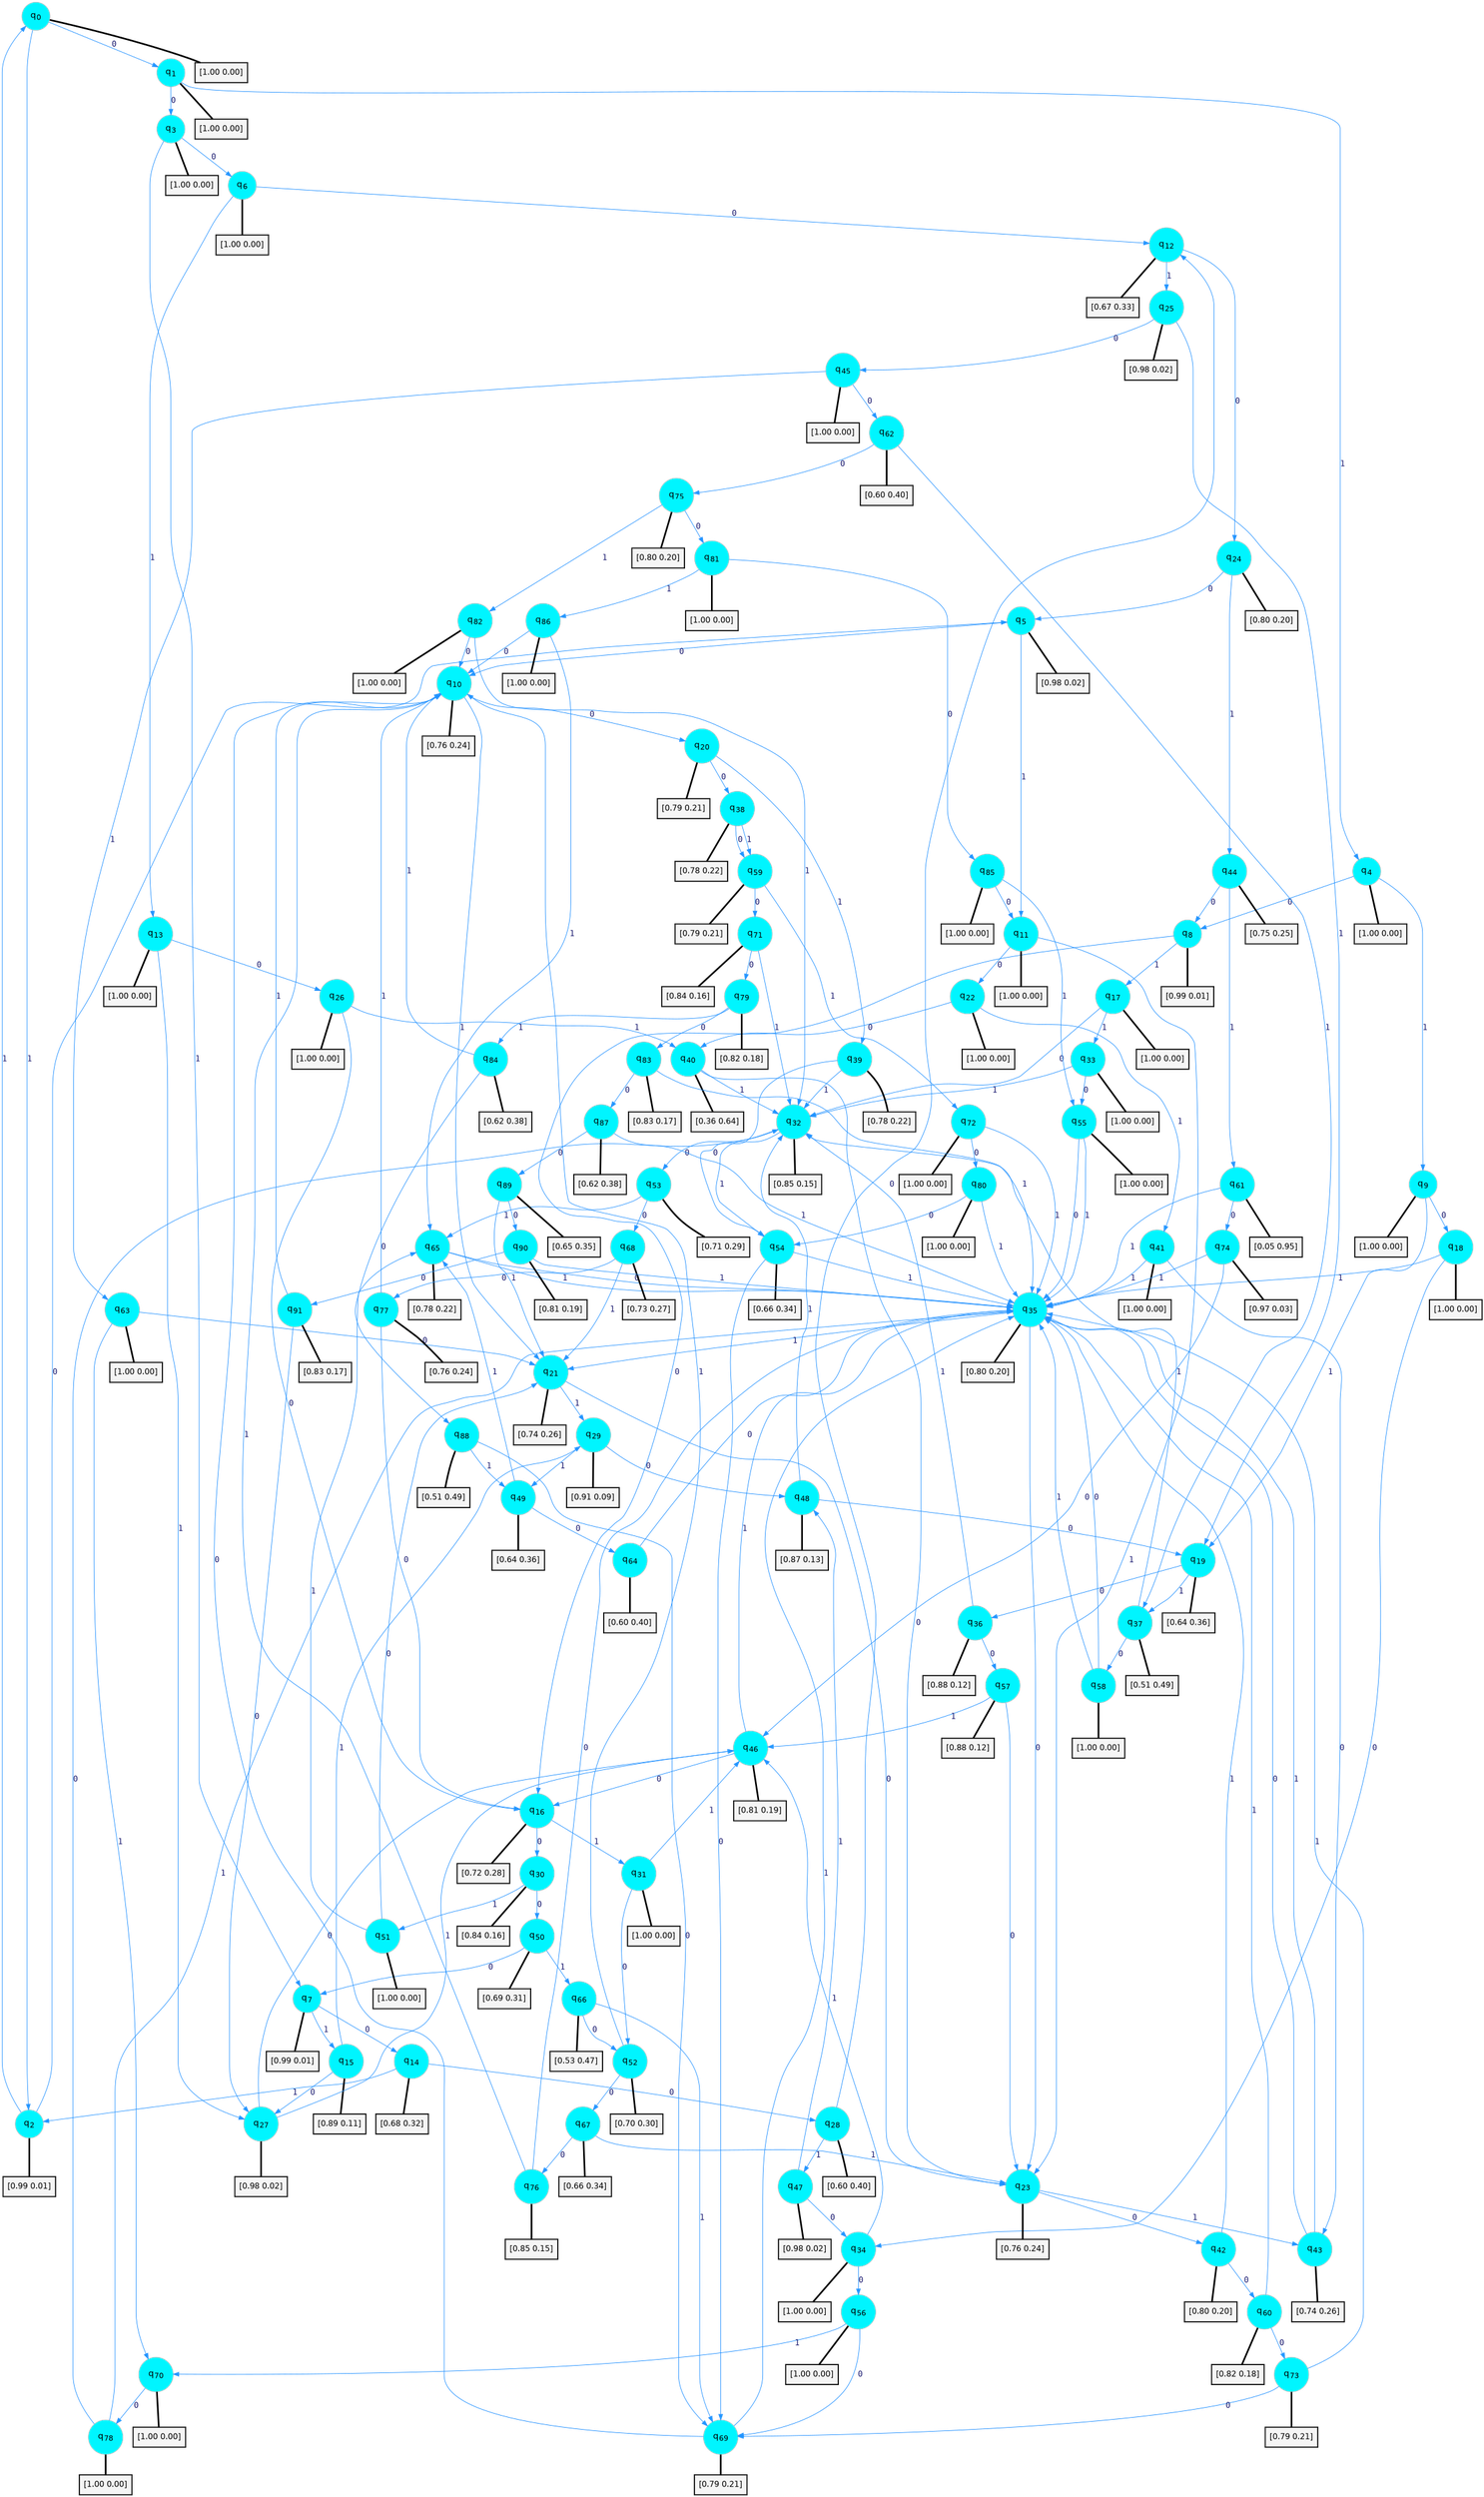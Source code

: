 digraph G {
graph [
bgcolor=transparent, dpi=300, rankdir=TD, size="40,25"];
node [
color=gray, fillcolor=turquoise1, fontcolor=black, fontname=Helvetica, fontsize=16, fontweight=bold, shape=circle, style=filled];
edge [
arrowsize=1, color=dodgerblue1, fontcolor=midnightblue, fontname=courier, fontweight=bold, penwidth=1, style=solid, weight=20];
0[label=<q<SUB>0</SUB>>];
1[label=<q<SUB>1</SUB>>];
2[label=<q<SUB>2</SUB>>];
3[label=<q<SUB>3</SUB>>];
4[label=<q<SUB>4</SUB>>];
5[label=<q<SUB>5</SUB>>];
6[label=<q<SUB>6</SUB>>];
7[label=<q<SUB>7</SUB>>];
8[label=<q<SUB>8</SUB>>];
9[label=<q<SUB>9</SUB>>];
10[label=<q<SUB>10</SUB>>];
11[label=<q<SUB>11</SUB>>];
12[label=<q<SUB>12</SUB>>];
13[label=<q<SUB>13</SUB>>];
14[label=<q<SUB>14</SUB>>];
15[label=<q<SUB>15</SUB>>];
16[label=<q<SUB>16</SUB>>];
17[label=<q<SUB>17</SUB>>];
18[label=<q<SUB>18</SUB>>];
19[label=<q<SUB>19</SUB>>];
20[label=<q<SUB>20</SUB>>];
21[label=<q<SUB>21</SUB>>];
22[label=<q<SUB>22</SUB>>];
23[label=<q<SUB>23</SUB>>];
24[label=<q<SUB>24</SUB>>];
25[label=<q<SUB>25</SUB>>];
26[label=<q<SUB>26</SUB>>];
27[label=<q<SUB>27</SUB>>];
28[label=<q<SUB>28</SUB>>];
29[label=<q<SUB>29</SUB>>];
30[label=<q<SUB>30</SUB>>];
31[label=<q<SUB>31</SUB>>];
32[label=<q<SUB>32</SUB>>];
33[label=<q<SUB>33</SUB>>];
34[label=<q<SUB>34</SUB>>];
35[label=<q<SUB>35</SUB>>];
36[label=<q<SUB>36</SUB>>];
37[label=<q<SUB>37</SUB>>];
38[label=<q<SUB>38</SUB>>];
39[label=<q<SUB>39</SUB>>];
40[label=<q<SUB>40</SUB>>];
41[label=<q<SUB>41</SUB>>];
42[label=<q<SUB>42</SUB>>];
43[label=<q<SUB>43</SUB>>];
44[label=<q<SUB>44</SUB>>];
45[label=<q<SUB>45</SUB>>];
46[label=<q<SUB>46</SUB>>];
47[label=<q<SUB>47</SUB>>];
48[label=<q<SUB>48</SUB>>];
49[label=<q<SUB>49</SUB>>];
50[label=<q<SUB>50</SUB>>];
51[label=<q<SUB>51</SUB>>];
52[label=<q<SUB>52</SUB>>];
53[label=<q<SUB>53</SUB>>];
54[label=<q<SUB>54</SUB>>];
55[label=<q<SUB>55</SUB>>];
56[label=<q<SUB>56</SUB>>];
57[label=<q<SUB>57</SUB>>];
58[label=<q<SUB>58</SUB>>];
59[label=<q<SUB>59</SUB>>];
60[label=<q<SUB>60</SUB>>];
61[label=<q<SUB>61</SUB>>];
62[label=<q<SUB>62</SUB>>];
63[label=<q<SUB>63</SUB>>];
64[label=<q<SUB>64</SUB>>];
65[label=<q<SUB>65</SUB>>];
66[label=<q<SUB>66</SUB>>];
67[label=<q<SUB>67</SUB>>];
68[label=<q<SUB>68</SUB>>];
69[label=<q<SUB>69</SUB>>];
70[label=<q<SUB>70</SUB>>];
71[label=<q<SUB>71</SUB>>];
72[label=<q<SUB>72</SUB>>];
73[label=<q<SUB>73</SUB>>];
74[label=<q<SUB>74</SUB>>];
75[label=<q<SUB>75</SUB>>];
76[label=<q<SUB>76</SUB>>];
77[label=<q<SUB>77</SUB>>];
78[label=<q<SUB>78</SUB>>];
79[label=<q<SUB>79</SUB>>];
80[label=<q<SUB>80</SUB>>];
81[label=<q<SUB>81</SUB>>];
82[label=<q<SUB>82</SUB>>];
83[label=<q<SUB>83</SUB>>];
84[label=<q<SUB>84</SUB>>];
85[label=<q<SUB>85</SUB>>];
86[label=<q<SUB>86</SUB>>];
87[label=<q<SUB>87</SUB>>];
88[label=<q<SUB>88</SUB>>];
89[label=<q<SUB>89</SUB>>];
90[label=<q<SUB>90</SUB>>];
91[label=<q<SUB>91</SUB>>];
92[label="[1.00 0.00]", shape=box,fontcolor=black, fontname=Helvetica, fontsize=14, penwidth=2, fillcolor=whitesmoke,color=black];
93[label="[1.00 0.00]", shape=box,fontcolor=black, fontname=Helvetica, fontsize=14, penwidth=2, fillcolor=whitesmoke,color=black];
94[label="[0.99 0.01]", shape=box,fontcolor=black, fontname=Helvetica, fontsize=14, penwidth=2, fillcolor=whitesmoke,color=black];
95[label="[1.00 0.00]", shape=box,fontcolor=black, fontname=Helvetica, fontsize=14, penwidth=2, fillcolor=whitesmoke,color=black];
96[label="[1.00 0.00]", shape=box,fontcolor=black, fontname=Helvetica, fontsize=14, penwidth=2, fillcolor=whitesmoke,color=black];
97[label="[0.98 0.02]", shape=box,fontcolor=black, fontname=Helvetica, fontsize=14, penwidth=2, fillcolor=whitesmoke,color=black];
98[label="[1.00 0.00]", shape=box,fontcolor=black, fontname=Helvetica, fontsize=14, penwidth=2, fillcolor=whitesmoke,color=black];
99[label="[0.99 0.01]", shape=box,fontcolor=black, fontname=Helvetica, fontsize=14, penwidth=2, fillcolor=whitesmoke,color=black];
100[label="[0.99 0.01]", shape=box,fontcolor=black, fontname=Helvetica, fontsize=14, penwidth=2, fillcolor=whitesmoke,color=black];
101[label="[1.00 0.00]", shape=box,fontcolor=black, fontname=Helvetica, fontsize=14, penwidth=2, fillcolor=whitesmoke,color=black];
102[label="[0.76 0.24]", shape=box,fontcolor=black, fontname=Helvetica, fontsize=14, penwidth=2, fillcolor=whitesmoke,color=black];
103[label="[1.00 0.00]", shape=box,fontcolor=black, fontname=Helvetica, fontsize=14, penwidth=2, fillcolor=whitesmoke,color=black];
104[label="[0.67 0.33]", shape=box,fontcolor=black, fontname=Helvetica, fontsize=14, penwidth=2, fillcolor=whitesmoke,color=black];
105[label="[1.00 0.00]", shape=box,fontcolor=black, fontname=Helvetica, fontsize=14, penwidth=2, fillcolor=whitesmoke,color=black];
106[label="[0.68 0.32]", shape=box,fontcolor=black, fontname=Helvetica, fontsize=14, penwidth=2, fillcolor=whitesmoke,color=black];
107[label="[0.89 0.11]", shape=box,fontcolor=black, fontname=Helvetica, fontsize=14, penwidth=2, fillcolor=whitesmoke,color=black];
108[label="[0.72 0.28]", shape=box,fontcolor=black, fontname=Helvetica, fontsize=14, penwidth=2, fillcolor=whitesmoke,color=black];
109[label="[1.00 0.00]", shape=box,fontcolor=black, fontname=Helvetica, fontsize=14, penwidth=2, fillcolor=whitesmoke,color=black];
110[label="[1.00 0.00]", shape=box,fontcolor=black, fontname=Helvetica, fontsize=14, penwidth=2, fillcolor=whitesmoke,color=black];
111[label="[0.64 0.36]", shape=box,fontcolor=black, fontname=Helvetica, fontsize=14, penwidth=2, fillcolor=whitesmoke,color=black];
112[label="[0.79 0.21]", shape=box,fontcolor=black, fontname=Helvetica, fontsize=14, penwidth=2, fillcolor=whitesmoke,color=black];
113[label="[0.74 0.26]", shape=box,fontcolor=black, fontname=Helvetica, fontsize=14, penwidth=2, fillcolor=whitesmoke,color=black];
114[label="[1.00 0.00]", shape=box,fontcolor=black, fontname=Helvetica, fontsize=14, penwidth=2, fillcolor=whitesmoke,color=black];
115[label="[0.76 0.24]", shape=box,fontcolor=black, fontname=Helvetica, fontsize=14, penwidth=2, fillcolor=whitesmoke,color=black];
116[label="[0.80 0.20]", shape=box,fontcolor=black, fontname=Helvetica, fontsize=14, penwidth=2, fillcolor=whitesmoke,color=black];
117[label="[0.98 0.02]", shape=box,fontcolor=black, fontname=Helvetica, fontsize=14, penwidth=2, fillcolor=whitesmoke,color=black];
118[label="[1.00 0.00]", shape=box,fontcolor=black, fontname=Helvetica, fontsize=14, penwidth=2, fillcolor=whitesmoke,color=black];
119[label="[0.98 0.02]", shape=box,fontcolor=black, fontname=Helvetica, fontsize=14, penwidth=2, fillcolor=whitesmoke,color=black];
120[label="[0.60 0.40]", shape=box,fontcolor=black, fontname=Helvetica, fontsize=14, penwidth=2, fillcolor=whitesmoke,color=black];
121[label="[0.91 0.09]", shape=box,fontcolor=black, fontname=Helvetica, fontsize=14, penwidth=2, fillcolor=whitesmoke,color=black];
122[label="[0.84 0.16]", shape=box,fontcolor=black, fontname=Helvetica, fontsize=14, penwidth=2, fillcolor=whitesmoke,color=black];
123[label="[1.00 0.00]", shape=box,fontcolor=black, fontname=Helvetica, fontsize=14, penwidth=2, fillcolor=whitesmoke,color=black];
124[label="[0.85 0.15]", shape=box,fontcolor=black, fontname=Helvetica, fontsize=14, penwidth=2, fillcolor=whitesmoke,color=black];
125[label="[1.00 0.00]", shape=box,fontcolor=black, fontname=Helvetica, fontsize=14, penwidth=2, fillcolor=whitesmoke,color=black];
126[label="[1.00 0.00]", shape=box,fontcolor=black, fontname=Helvetica, fontsize=14, penwidth=2, fillcolor=whitesmoke,color=black];
127[label="[0.80 0.20]", shape=box,fontcolor=black, fontname=Helvetica, fontsize=14, penwidth=2, fillcolor=whitesmoke,color=black];
128[label="[0.88 0.12]", shape=box,fontcolor=black, fontname=Helvetica, fontsize=14, penwidth=2, fillcolor=whitesmoke,color=black];
129[label="[0.51 0.49]", shape=box,fontcolor=black, fontname=Helvetica, fontsize=14, penwidth=2, fillcolor=whitesmoke,color=black];
130[label="[0.78 0.22]", shape=box,fontcolor=black, fontname=Helvetica, fontsize=14, penwidth=2, fillcolor=whitesmoke,color=black];
131[label="[0.78 0.22]", shape=box,fontcolor=black, fontname=Helvetica, fontsize=14, penwidth=2, fillcolor=whitesmoke,color=black];
132[label="[0.36 0.64]", shape=box,fontcolor=black, fontname=Helvetica, fontsize=14, penwidth=2, fillcolor=whitesmoke,color=black];
133[label="[1.00 0.00]", shape=box,fontcolor=black, fontname=Helvetica, fontsize=14, penwidth=2, fillcolor=whitesmoke,color=black];
134[label="[0.80 0.20]", shape=box,fontcolor=black, fontname=Helvetica, fontsize=14, penwidth=2, fillcolor=whitesmoke,color=black];
135[label="[0.74 0.26]", shape=box,fontcolor=black, fontname=Helvetica, fontsize=14, penwidth=2, fillcolor=whitesmoke,color=black];
136[label="[0.75 0.25]", shape=box,fontcolor=black, fontname=Helvetica, fontsize=14, penwidth=2, fillcolor=whitesmoke,color=black];
137[label="[1.00 0.00]", shape=box,fontcolor=black, fontname=Helvetica, fontsize=14, penwidth=2, fillcolor=whitesmoke,color=black];
138[label="[0.81 0.19]", shape=box,fontcolor=black, fontname=Helvetica, fontsize=14, penwidth=2, fillcolor=whitesmoke,color=black];
139[label="[0.98 0.02]", shape=box,fontcolor=black, fontname=Helvetica, fontsize=14, penwidth=2, fillcolor=whitesmoke,color=black];
140[label="[0.87 0.13]", shape=box,fontcolor=black, fontname=Helvetica, fontsize=14, penwidth=2, fillcolor=whitesmoke,color=black];
141[label="[0.64 0.36]", shape=box,fontcolor=black, fontname=Helvetica, fontsize=14, penwidth=2, fillcolor=whitesmoke,color=black];
142[label="[0.69 0.31]", shape=box,fontcolor=black, fontname=Helvetica, fontsize=14, penwidth=2, fillcolor=whitesmoke,color=black];
143[label="[1.00 0.00]", shape=box,fontcolor=black, fontname=Helvetica, fontsize=14, penwidth=2, fillcolor=whitesmoke,color=black];
144[label="[0.70 0.30]", shape=box,fontcolor=black, fontname=Helvetica, fontsize=14, penwidth=2, fillcolor=whitesmoke,color=black];
145[label="[0.71 0.29]", shape=box,fontcolor=black, fontname=Helvetica, fontsize=14, penwidth=2, fillcolor=whitesmoke,color=black];
146[label="[0.66 0.34]", shape=box,fontcolor=black, fontname=Helvetica, fontsize=14, penwidth=2, fillcolor=whitesmoke,color=black];
147[label="[1.00 0.00]", shape=box,fontcolor=black, fontname=Helvetica, fontsize=14, penwidth=2, fillcolor=whitesmoke,color=black];
148[label="[1.00 0.00]", shape=box,fontcolor=black, fontname=Helvetica, fontsize=14, penwidth=2, fillcolor=whitesmoke,color=black];
149[label="[0.88 0.12]", shape=box,fontcolor=black, fontname=Helvetica, fontsize=14, penwidth=2, fillcolor=whitesmoke,color=black];
150[label="[1.00 0.00]", shape=box,fontcolor=black, fontname=Helvetica, fontsize=14, penwidth=2, fillcolor=whitesmoke,color=black];
151[label="[0.79 0.21]", shape=box,fontcolor=black, fontname=Helvetica, fontsize=14, penwidth=2, fillcolor=whitesmoke,color=black];
152[label="[0.82 0.18]", shape=box,fontcolor=black, fontname=Helvetica, fontsize=14, penwidth=2, fillcolor=whitesmoke,color=black];
153[label="[0.05 0.95]", shape=box,fontcolor=black, fontname=Helvetica, fontsize=14, penwidth=2, fillcolor=whitesmoke,color=black];
154[label="[0.60 0.40]", shape=box,fontcolor=black, fontname=Helvetica, fontsize=14, penwidth=2, fillcolor=whitesmoke,color=black];
155[label="[1.00 0.00]", shape=box,fontcolor=black, fontname=Helvetica, fontsize=14, penwidth=2, fillcolor=whitesmoke,color=black];
156[label="[0.60 0.40]", shape=box,fontcolor=black, fontname=Helvetica, fontsize=14, penwidth=2, fillcolor=whitesmoke,color=black];
157[label="[0.78 0.22]", shape=box,fontcolor=black, fontname=Helvetica, fontsize=14, penwidth=2, fillcolor=whitesmoke,color=black];
158[label="[0.53 0.47]", shape=box,fontcolor=black, fontname=Helvetica, fontsize=14, penwidth=2, fillcolor=whitesmoke,color=black];
159[label="[0.66 0.34]", shape=box,fontcolor=black, fontname=Helvetica, fontsize=14, penwidth=2, fillcolor=whitesmoke,color=black];
160[label="[0.73 0.27]", shape=box,fontcolor=black, fontname=Helvetica, fontsize=14, penwidth=2, fillcolor=whitesmoke,color=black];
161[label="[0.79 0.21]", shape=box,fontcolor=black, fontname=Helvetica, fontsize=14, penwidth=2, fillcolor=whitesmoke,color=black];
162[label="[1.00 0.00]", shape=box,fontcolor=black, fontname=Helvetica, fontsize=14, penwidth=2, fillcolor=whitesmoke,color=black];
163[label="[0.84 0.16]", shape=box,fontcolor=black, fontname=Helvetica, fontsize=14, penwidth=2, fillcolor=whitesmoke,color=black];
164[label="[1.00 0.00]", shape=box,fontcolor=black, fontname=Helvetica, fontsize=14, penwidth=2, fillcolor=whitesmoke,color=black];
165[label="[0.79 0.21]", shape=box,fontcolor=black, fontname=Helvetica, fontsize=14, penwidth=2, fillcolor=whitesmoke,color=black];
166[label="[0.97 0.03]", shape=box,fontcolor=black, fontname=Helvetica, fontsize=14, penwidth=2, fillcolor=whitesmoke,color=black];
167[label="[0.80 0.20]", shape=box,fontcolor=black, fontname=Helvetica, fontsize=14, penwidth=2, fillcolor=whitesmoke,color=black];
168[label="[0.85 0.15]", shape=box,fontcolor=black, fontname=Helvetica, fontsize=14, penwidth=2, fillcolor=whitesmoke,color=black];
169[label="[0.76 0.24]", shape=box,fontcolor=black, fontname=Helvetica, fontsize=14, penwidth=2, fillcolor=whitesmoke,color=black];
170[label="[1.00 0.00]", shape=box,fontcolor=black, fontname=Helvetica, fontsize=14, penwidth=2, fillcolor=whitesmoke,color=black];
171[label="[0.82 0.18]", shape=box,fontcolor=black, fontname=Helvetica, fontsize=14, penwidth=2, fillcolor=whitesmoke,color=black];
172[label="[1.00 0.00]", shape=box,fontcolor=black, fontname=Helvetica, fontsize=14, penwidth=2, fillcolor=whitesmoke,color=black];
173[label="[1.00 0.00]", shape=box,fontcolor=black, fontname=Helvetica, fontsize=14, penwidth=2, fillcolor=whitesmoke,color=black];
174[label="[1.00 0.00]", shape=box,fontcolor=black, fontname=Helvetica, fontsize=14, penwidth=2, fillcolor=whitesmoke,color=black];
175[label="[0.83 0.17]", shape=box,fontcolor=black, fontname=Helvetica, fontsize=14, penwidth=2, fillcolor=whitesmoke,color=black];
176[label="[0.62 0.38]", shape=box,fontcolor=black, fontname=Helvetica, fontsize=14, penwidth=2, fillcolor=whitesmoke,color=black];
177[label="[1.00 0.00]", shape=box,fontcolor=black, fontname=Helvetica, fontsize=14, penwidth=2, fillcolor=whitesmoke,color=black];
178[label="[1.00 0.00]", shape=box,fontcolor=black, fontname=Helvetica, fontsize=14, penwidth=2, fillcolor=whitesmoke,color=black];
179[label="[0.62 0.38]", shape=box,fontcolor=black, fontname=Helvetica, fontsize=14, penwidth=2, fillcolor=whitesmoke,color=black];
180[label="[0.51 0.49]", shape=box,fontcolor=black, fontname=Helvetica, fontsize=14, penwidth=2, fillcolor=whitesmoke,color=black];
181[label="[0.65 0.35]", shape=box,fontcolor=black, fontname=Helvetica, fontsize=14, penwidth=2, fillcolor=whitesmoke,color=black];
182[label="[0.81 0.19]", shape=box,fontcolor=black, fontname=Helvetica, fontsize=14, penwidth=2, fillcolor=whitesmoke,color=black];
183[label="[0.83 0.17]", shape=box,fontcolor=black, fontname=Helvetica, fontsize=14, penwidth=2, fillcolor=whitesmoke,color=black];
0->1 [label=0];
0->2 [label=1];
0->92 [arrowhead=none, penwidth=3,color=black];
1->3 [label=0];
1->4 [label=1];
1->93 [arrowhead=none, penwidth=3,color=black];
2->5 [label=0];
2->0 [label=1];
2->94 [arrowhead=none, penwidth=3,color=black];
3->6 [label=0];
3->7 [label=1];
3->95 [arrowhead=none, penwidth=3,color=black];
4->8 [label=0];
4->9 [label=1];
4->96 [arrowhead=none, penwidth=3,color=black];
5->10 [label=0];
5->11 [label=1];
5->97 [arrowhead=none, penwidth=3,color=black];
6->12 [label=0];
6->13 [label=1];
6->98 [arrowhead=none, penwidth=3,color=black];
7->14 [label=0];
7->15 [label=1];
7->99 [arrowhead=none, penwidth=3,color=black];
8->16 [label=0];
8->17 [label=1];
8->100 [arrowhead=none, penwidth=3,color=black];
9->18 [label=0];
9->19 [label=1];
9->101 [arrowhead=none, penwidth=3,color=black];
10->20 [label=0];
10->21 [label=1];
10->102 [arrowhead=none, penwidth=3,color=black];
11->22 [label=0];
11->23 [label=1];
11->103 [arrowhead=none, penwidth=3,color=black];
12->24 [label=0];
12->25 [label=1];
12->104 [arrowhead=none, penwidth=3,color=black];
13->26 [label=0];
13->27 [label=1];
13->105 [arrowhead=none, penwidth=3,color=black];
14->28 [label=0];
14->2 [label=1];
14->106 [arrowhead=none, penwidth=3,color=black];
15->27 [label=0];
15->29 [label=1];
15->107 [arrowhead=none, penwidth=3,color=black];
16->30 [label=0];
16->31 [label=1];
16->108 [arrowhead=none, penwidth=3,color=black];
17->32 [label=0];
17->33 [label=1];
17->109 [arrowhead=none, penwidth=3,color=black];
18->34 [label=0];
18->35 [label=1];
18->110 [arrowhead=none, penwidth=3,color=black];
19->36 [label=0];
19->37 [label=1];
19->111 [arrowhead=none, penwidth=3,color=black];
20->38 [label=0];
20->39 [label=1];
20->112 [arrowhead=none, penwidth=3,color=black];
21->23 [label=0];
21->29 [label=1];
21->113 [arrowhead=none, penwidth=3,color=black];
22->40 [label=0];
22->41 [label=1];
22->114 [arrowhead=none, penwidth=3,color=black];
23->42 [label=0];
23->43 [label=1];
23->115 [arrowhead=none, penwidth=3,color=black];
24->5 [label=0];
24->44 [label=1];
24->116 [arrowhead=none, penwidth=3,color=black];
25->45 [label=0];
25->19 [label=1];
25->117 [arrowhead=none, penwidth=3,color=black];
26->16 [label=0];
26->40 [label=1];
26->118 [arrowhead=none, penwidth=3,color=black];
27->46 [label=0];
27->46 [label=1];
27->119 [arrowhead=none, penwidth=3,color=black];
28->12 [label=0];
28->47 [label=1];
28->120 [arrowhead=none, penwidth=3,color=black];
29->48 [label=0];
29->49 [label=1];
29->121 [arrowhead=none, penwidth=3,color=black];
30->50 [label=0];
30->51 [label=1];
30->122 [arrowhead=none, penwidth=3,color=black];
31->52 [label=0];
31->46 [label=1];
31->123 [arrowhead=none, penwidth=3,color=black];
32->53 [label=0];
32->54 [label=1];
32->124 [arrowhead=none, penwidth=3,color=black];
33->55 [label=0];
33->32 [label=1];
33->125 [arrowhead=none, penwidth=3,color=black];
34->56 [label=0];
34->46 [label=1];
34->126 [arrowhead=none, penwidth=3,color=black];
35->23 [label=0];
35->21 [label=1];
35->127 [arrowhead=none, penwidth=3,color=black];
36->57 [label=0];
36->32 [label=1];
36->128 [arrowhead=none, penwidth=3,color=black];
37->58 [label=0];
37->32 [label=1];
37->129 [arrowhead=none, penwidth=3,color=black];
38->59 [label=0];
38->59 [label=1];
38->130 [arrowhead=none, penwidth=3,color=black];
39->54 [label=0];
39->32 [label=1];
39->131 [arrowhead=none, penwidth=3,color=black];
40->23 [label=0];
40->32 [label=1];
40->132 [arrowhead=none, penwidth=3,color=black];
41->43 [label=0];
41->35 [label=1];
41->133 [arrowhead=none, penwidth=3,color=black];
42->60 [label=0];
42->35 [label=1];
42->134 [arrowhead=none, penwidth=3,color=black];
43->35 [label=0];
43->35 [label=1];
43->135 [arrowhead=none, penwidth=3,color=black];
44->8 [label=0];
44->61 [label=1];
44->136 [arrowhead=none, penwidth=3,color=black];
45->62 [label=0];
45->63 [label=1];
45->137 [arrowhead=none, penwidth=3,color=black];
46->16 [label=0];
46->35 [label=1];
46->138 [arrowhead=none, penwidth=3,color=black];
47->34 [label=0];
47->48 [label=1];
47->139 [arrowhead=none, penwidth=3,color=black];
48->19 [label=0];
48->32 [label=1];
48->140 [arrowhead=none, penwidth=3,color=black];
49->64 [label=0];
49->65 [label=1];
49->141 [arrowhead=none, penwidth=3,color=black];
50->7 [label=0];
50->66 [label=1];
50->142 [arrowhead=none, penwidth=3,color=black];
51->21 [label=0];
51->65 [label=1];
51->143 [arrowhead=none, penwidth=3,color=black];
52->67 [label=0];
52->10 [label=1];
52->144 [arrowhead=none, penwidth=3,color=black];
53->68 [label=0];
53->65 [label=1];
53->145 [arrowhead=none, penwidth=3,color=black];
54->69 [label=0];
54->35 [label=1];
54->146 [arrowhead=none, penwidth=3,color=black];
55->35 [label=0];
55->35 [label=1];
55->147 [arrowhead=none, penwidth=3,color=black];
56->69 [label=0];
56->70 [label=1];
56->148 [arrowhead=none, penwidth=3,color=black];
57->23 [label=0];
57->46 [label=1];
57->149 [arrowhead=none, penwidth=3,color=black];
58->35 [label=0];
58->35 [label=1];
58->150 [arrowhead=none, penwidth=3,color=black];
59->71 [label=0];
59->72 [label=1];
59->151 [arrowhead=none, penwidth=3,color=black];
60->73 [label=0];
60->35 [label=1];
60->152 [arrowhead=none, penwidth=3,color=black];
61->74 [label=0];
61->35 [label=1];
61->153 [arrowhead=none, penwidth=3,color=black];
62->75 [label=0];
62->37 [label=1];
62->154 [arrowhead=none, penwidth=3,color=black];
63->21 [label=0];
63->70 [label=1];
63->155 [arrowhead=none, penwidth=3,color=black];
64->35 [label=0];
64->156 [arrowhead=none, penwidth=3,color=black];
65->35 [label=0];
65->35 [label=1];
65->157 [arrowhead=none, penwidth=3,color=black];
66->52 [label=0];
66->69 [label=1];
66->158 [arrowhead=none, penwidth=3,color=black];
67->76 [label=0];
67->23 [label=1];
67->159 [arrowhead=none, penwidth=3,color=black];
68->77 [label=0];
68->21 [label=1];
68->160 [arrowhead=none, penwidth=3,color=black];
69->10 [label=0];
69->35 [label=1];
69->161 [arrowhead=none, penwidth=3,color=black];
70->78 [label=0];
70->162 [arrowhead=none, penwidth=3,color=black];
71->79 [label=0];
71->32 [label=1];
71->163 [arrowhead=none, penwidth=3,color=black];
72->80 [label=0];
72->35 [label=1];
72->164 [arrowhead=none, penwidth=3,color=black];
73->69 [label=0];
73->35 [label=1];
73->165 [arrowhead=none, penwidth=3,color=black];
74->46 [label=0];
74->35 [label=1];
74->166 [arrowhead=none, penwidth=3,color=black];
75->81 [label=0];
75->82 [label=1];
75->167 [arrowhead=none, penwidth=3,color=black];
76->35 [label=0];
76->10 [label=1];
76->168 [arrowhead=none, penwidth=3,color=black];
77->16 [label=0];
77->10 [label=1];
77->169 [arrowhead=none, penwidth=3,color=black];
78->32 [label=0];
78->35 [label=1];
78->170 [arrowhead=none, penwidth=3,color=black];
79->83 [label=0];
79->84 [label=1];
79->171 [arrowhead=none, penwidth=3,color=black];
80->54 [label=0];
80->35 [label=1];
80->172 [arrowhead=none, penwidth=3,color=black];
81->85 [label=0];
81->86 [label=1];
81->173 [arrowhead=none, penwidth=3,color=black];
82->10 [label=0];
82->32 [label=1];
82->174 [arrowhead=none, penwidth=3,color=black];
83->87 [label=0];
83->35 [label=1];
83->175 [arrowhead=none, penwidth=3,color=black];
84->88 [label=0];
84->10 [label=1];
84->176 [arrowhead=none, penwidth=3,color=black];
85->11 [label=0];
85->55 [label=1];
85->177 [arrowhead=none, penwidth=3,color=black];
86->10 [label=0];
86->65 [label=1];
86->178 [arrowhead=none, penwidth=3,color=black];
87->89 [label=0];
87->35 [label=1];
87->179 [arrowhead=none, penwidth=3,color=black];
88->69 [label=0];
88->49 [label=1];
88->180 [arrowhead=none, penwidth=3,color=black];
89->90 [label=0];
89->21 [label=1];
89->181 [arrowhead=none, penwidth=3,color=black];
90->91 [label=0];
90->35 [label=1];
90->182 [arrowhead=none, penwidth=3,color=black];
91->27 [label=0];
91->10 [label=1];
91->183 [arrowhead=none, penwidth=3,color=black];
}
